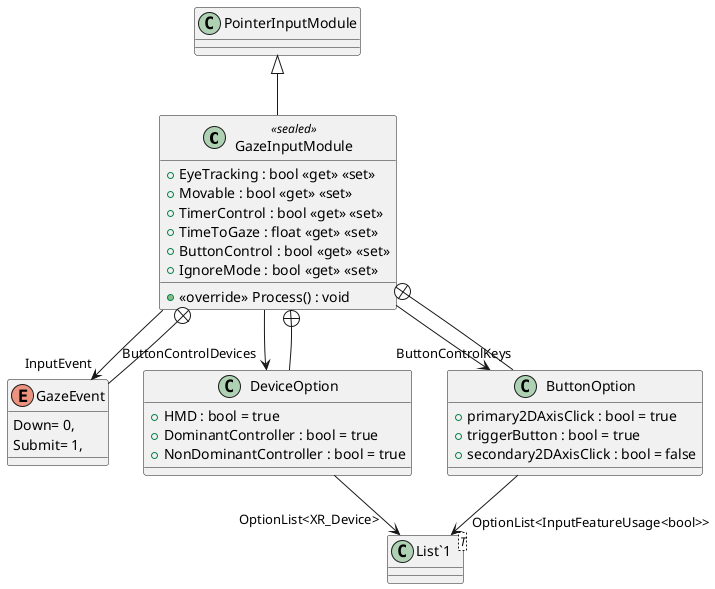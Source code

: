 @startuml
class GazeInputModule <<sealed>> {
    + EyeTracking : bool <<get>> <<set>>
    + Movable : bool <<get>> <<set>>
    + TimerControl : bool <<get>> <<set>>
    + TimeToGaze : float <<get>> <<set>>
    + ButtonControl : bool <<get>> <<set>>
    + IgnoreMode : bool <<get>> <<set>>
    + <<override>> Process() : void
}
enum GazeEvent {
    Down= 0,
    Submit= 1,
}
class DeviceOption {
    + HMD : bool = true
    + DominantController : bool = true
    + NonDominantController : bool = true
}
class ButtonOption {
    + primary2DAxisClick : bool = true
    + triggerButton : bool = true
    + secondary2DAxisClick : bool = false
}
class "List`1"<T> {
}
PointerInputModule <|-- GazeInputModule
GazeInputModule --> "InputEvent" GazeEvent
GazeInputModule --> "ButtonControlDevices" DeviceOption
GazeInputModule --> "ButtonControlKeys" ButtonOption
GazeInputModule +-- GazeEvent
GazeInputModule +-- DeviceOption
DeviceOption --> "OptionList<XR_Device>" "List`1"
GazeInputModule +-- ButtonOption
ButtonOption --> "OptionList<InputFeatureUsage<bool>>" "List`1"
@enduml
